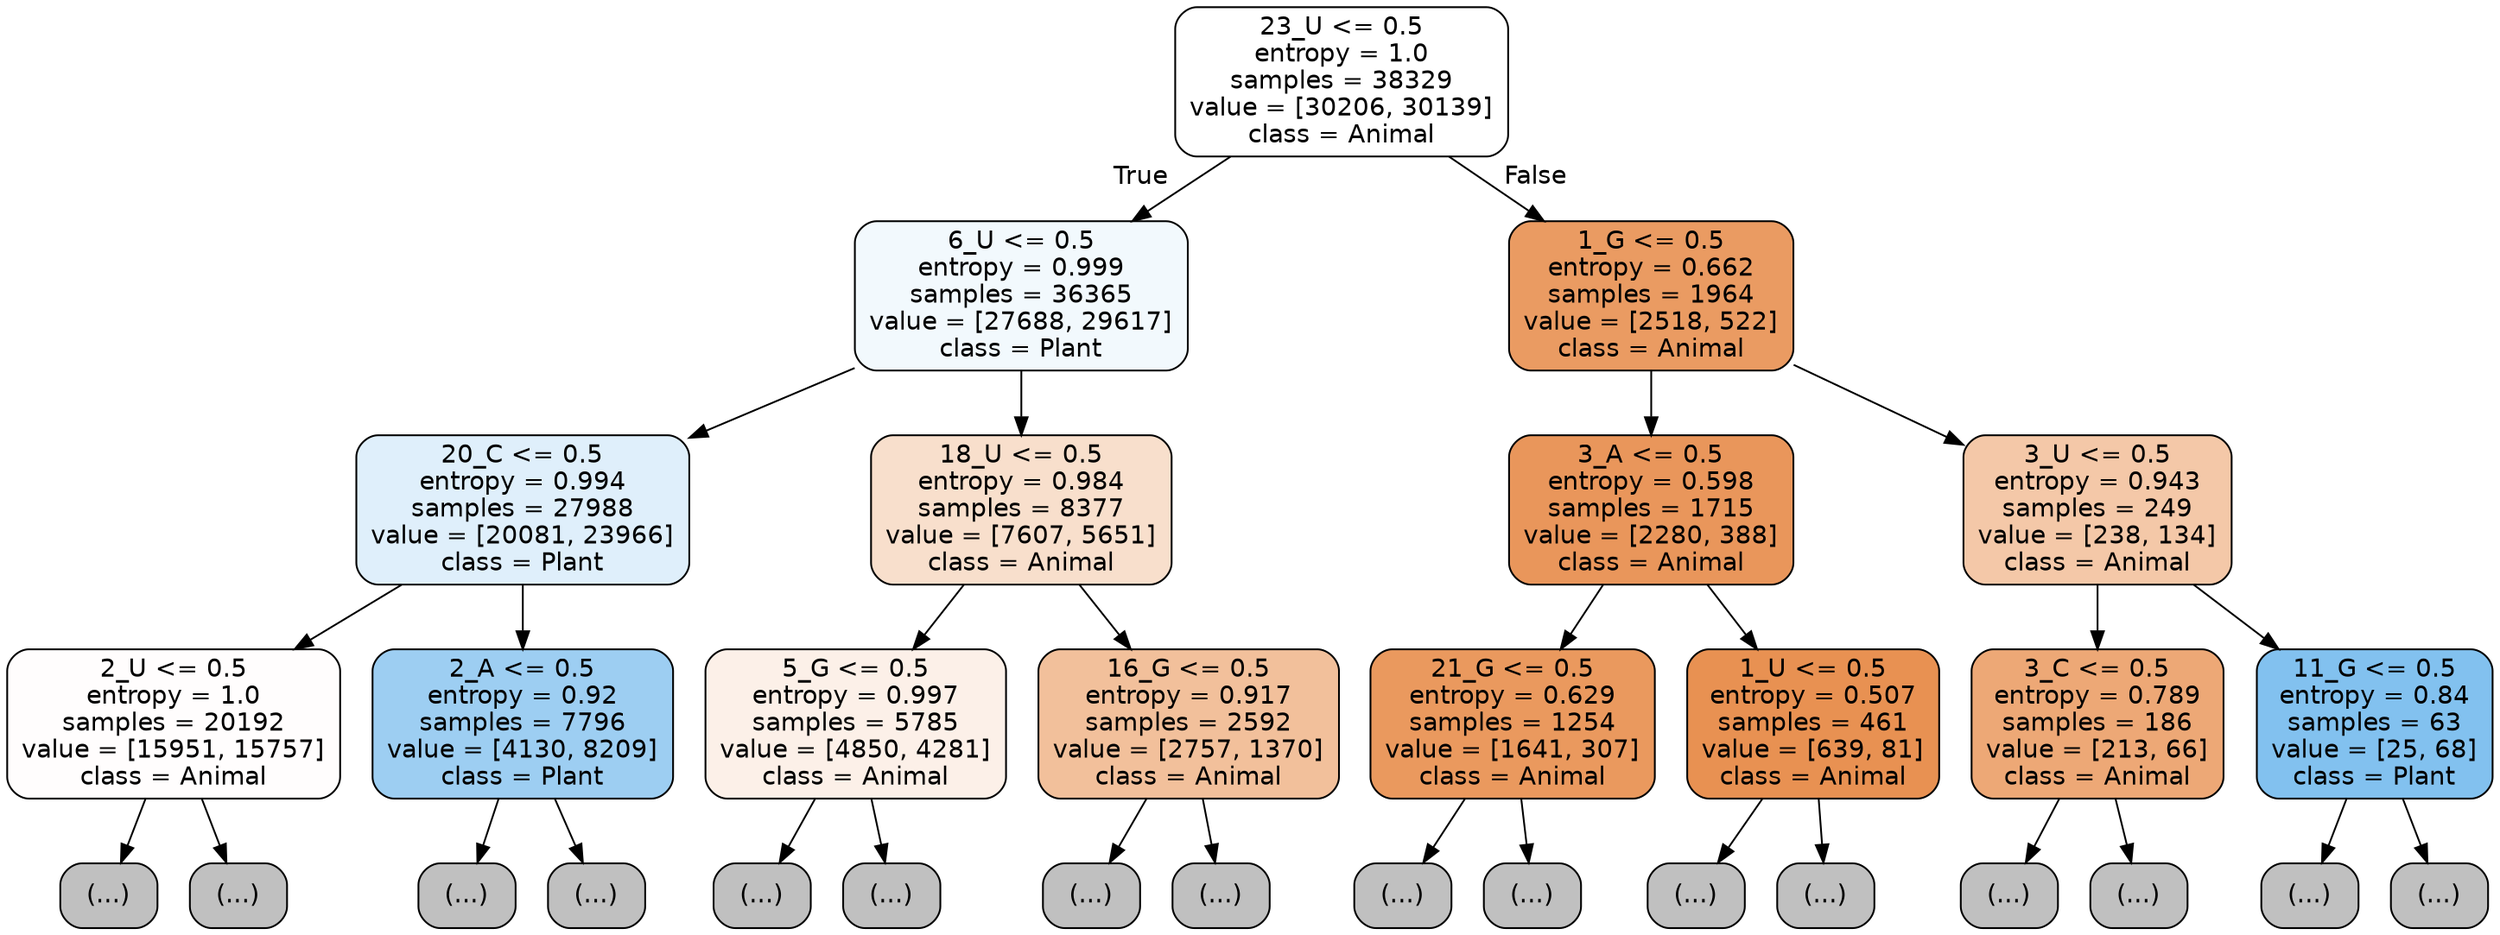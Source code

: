 digraph Tree {
node [shape=box, style="filled, rounded", color="black", fontname="helvetica"] ;
edge [fontname="helvetica"] ;
0 [label="23_U <= 0.5\nentropy = 1.0\nsamples = 38329\nvalue = [30206, 30139]\nclass = Animal", fillcolor="#ffffff"] ;
1 [label="6_U <= 0.5\nentropy = 0.999\nsamples = 36365\nvalue = [27688, 29617]\nclass = Plant", fillcolor="#f2f9fd"] ;
0 -> 1 [labeldistance=2.5, labelangle=45, headlabel="True"] ;
2 [label="20_C <= 0.5\nentropy = 0.994\nsamples = 27988\nvalue = [20081, 23966]\nclass = Plant", fillcolor="#dfeffb"] ;
1 -> 2 ;
3 [label="2_U <= 0.5\nentropy = 1.0\nsamples = 20192\nvalue = [15951, 15757]\nclass = Animal", fillcolor="#fffdfd"] ;
2 -> 3 ;
4 [label="(...)", fillcolor="#C0C0C0"] ;
3 -> 4 ;
6589 [label="(...)", fillcolor="#C0C0C0"] ;
3 -> 6589 ;
8934 [label="2_A <= 0.5\nentropy = 0.92\nsamples = 7796\nvalue = [4130, 8209]\nclass = Plant", fillcolor="#9dcef2"] ;
2 -> 8934 ;
8935 [label="(...)", fillcolor="#C0C0C0"] ;
8934 -> 8935 ;
11150 [label="(...)", fillcolor="#C0C0C0"] ;
8934 -> 11150 ;
11821 [label="18_U <= 0.5\nentropy = 0.984\nsamples = 8377\nvalue = [7607, 5651]\nclass = Animal", fillcolor="#f8dfcc"] ;
1 -> 11821 ;
11822 [label="5_G <= 0.5\nentropy = 0.997\nsamples = 5785\nvalue = [4850, 4281]\nclass = Animal", fillcolor="#fcf0e8"] ;
11821 -> 11822 ;
11823 [label="(...)", fillcolor="#C0C0C0"] ;
11822 -> 11823 ;
13974 [label="(...)", fillcolor="#C0C0C0"] ;
11822 -> 13974 ;
14835 [label="16_G <= 0.5\nentropy = 0.917\nsamples = 2592\nvalue = [2757, 1370]\nclass = Animal", fillcolor="#f2c09b"] ;
11821 -> 14835 ;
14836 [label="(...)", fillcolor="#C0C0C0"] ;
14835 -> 14836 ;
15671 [label="(...)", fillcolor="#C0C0C0"] ;
14835 -> 15671 ;
16018 [label="1_G <= 0.5\nentropy = 0.662\nsamples = 1964\nvalue = [2518, 522]\nclass = Animal", fillcolor="#ea9b62"] ;
0 -> 16018 [labeldistance=2.5, labelangle=-45, headlabel="False"] ;
16019 [label="3_A <= 0.5\nentropy = 0.598\nsamples = 1715\nvalue = [2280, 388]\nclass = Animal", fillcolor="#e9965b"] ;
16018 -> 16019 ;
16020 [label="21_G <= 0.5\nentropy = 0.629\nsamples = 1254\nvalue = [1641, 307]\nclass = Animal", fillcolor="#ea995e"] ;
16019 -> 16020 ;
16021 [label="(...)", fillcolor="#C0C0C0"] ;
16020 -> 16021 ;
16336 [label="(...)", fillcolor="#C0C0C0"] ;
16020 -> 16336 ;
16481 [label="1_U <= 0.5\nentropy = 0.507\nsamples = 461\nvalue = [639, 81]\nclass = Animal", fillcolor="#e89152"] ;
16019 -> 16481 ;
16482 [label="(...)", fillcolor="#C0C0C0"] ;
16481 -> 16482 ;
16571 [label="(...)", fillcolor="#C0C0C0"] ;
16481 -> 16571 ;
16620 [label="3_U <= 0.5\nentropy = 0.943\nsamples = 249\nvalue = [238, 134]\nclass = Animal", fillcolor="#f4c8a8"] ;
16018 -> 16620 ;
16621 [label="3_C <= 0.5\nentropy = 0.789\nsamples = 186\nvalue = [213, 66]\nclass = Animal", fillcolor="#eda876"] ;
16620 -> 16621 ;
16622 [label="(...)", fillcolor="#C0C0C0"] ;
16621 -> 16622 ;
16669 [label="(...)", fillcolor="#C0C0C0"] ;
16621 -> 16669 ;
16702 [label="11_G <= 0.5\nentropy = 0.84\nsamples = 63\nvalue = [25, 68]\nclass = Plant", fillcolor="#82c1ef"] ;
16620 -> 16702 ;
16703 [label="(...)", fillcolor="#C0C0C0"] ;
16702 -> 16703 ;
16728 [label="(...)", fillcolor="#C0C0C0"] ;
16702 -> 16728 ;
}